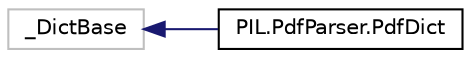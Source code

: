 digraph "Graphical Class Hierarchy"
{
 // LATEX_PDF_SIZE
  edge [fontname="Helvetica",fontsize="10",labelfontname="Helvetica",labelfontsize="10"];
  node [fontname="Helvetica",fontsize="10",shape=record];
  rankdir="LR";
  Node283 [label="_DictBase",height=0.2,width=0.4,color="grey75", fillcolor="white", style="filled",tooltip=" "];
  Node283 -> Node0 [dir="back",color="midnightblue",fontsize="10",style="solid",fontname="Helvetica"];
  Node0 [label="PIL.PdfParser.PdfDict",height=0.2,width=0.4,color="black", fillcolor="white", style="filled",URL="$classPIL_1_1PdfParser_1_1PdfDict.html",tooltip=" "];
}

